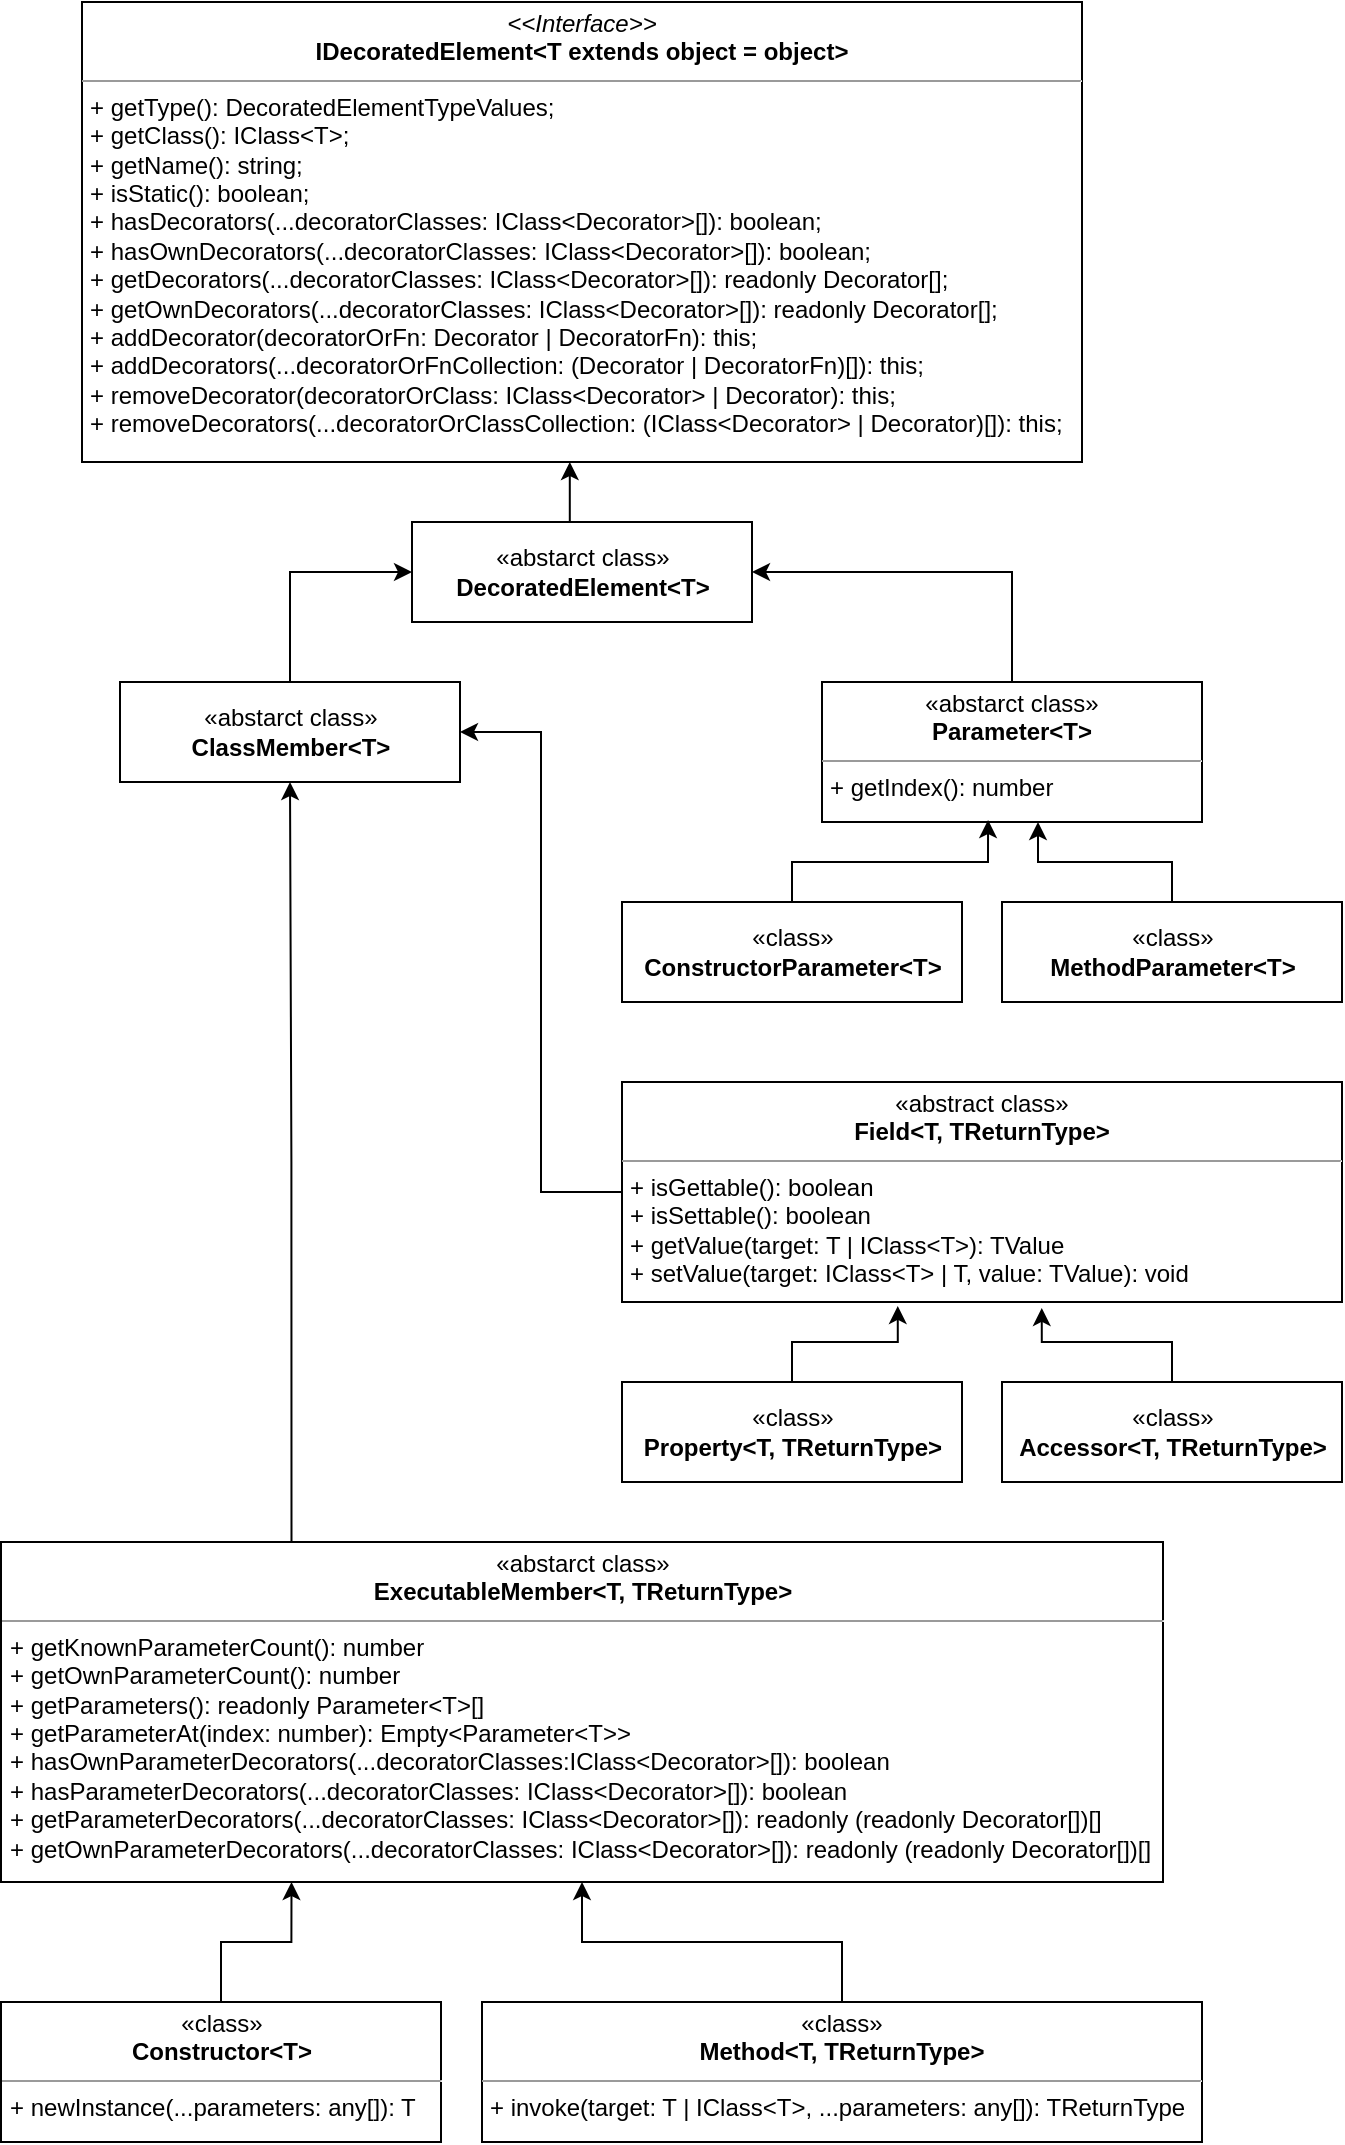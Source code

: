 <mxfile version="24.7.5">
  <diagram id="C5RBs43oDa-KdzZeNtuy" name="Page-1">
    <mxGraphModel dx="1242" dy="878" grid="1" gridSize="10" guides="1" tooltips="1" connect="1" arrows="1" fold="1" page="1" pageScale="1" pageWidth="827" pageHeight="1169" math="0" shadow="0">
      <root>
        <mxCell id="WIyWlLk6GJQsqaUBKTNV-0" />
        <mxCell id="WIyWlLk6GJQsqaUBKTNV-1" parent="WIyWlLk6GJQsqaUBKTNV-0" />
        <mxCell id="t--4MWU0QdBoSOx9DWKq-15" value="&lt;p style=&quot;margin: 0px ; margin-top: 4px ; text-align: center&quot;&gt;&lt;i&gt;&amp;lt;&amp;lt;Interface&amp;gt;&amp;gt;&lt;/i&gt;&lt;br&gt;&lt;b&gt;IDecoratedElement&amp;lt;T extends object = object&amp;gt;&lt;/b&gt;&lt;br&gt;&lt;/p&gt;&lt;hr size=&quot;1&quot;&gt;&lt;p style=&quot;margin: 0px ; margin-left: 4px&quot;&gt;+&amp;nbsp;getType(): DecoratedElementTypeValues;&lt;/p&gt;&lt;p style=&quot;margin: 0px ; margin-left: 4px&quot;&gt;+&amp;nbsp;getClass(): IClass&amp;lt;T&amp;gt;;&lt;/p&gt;&lt;p style=&quot;margin: 0px ; margin-left: 4px&quot;&gt;+ getName(): string;&lt;br&gt;&lt;/p&gt;&lt;p style=&quot;margin: 0px ; margin-left: 4px&quot;&gt;+ isStatic(): boolean;&lt;br&gt;&lt;/p&gt;&lt;p style=&quot;margin: 0px ; margin-left: 4px&quot;&gt;+ hasDecorators(...decoratorClasses: IClass&amp;lt;Decorator&amp;gt;[]): boolean;&lt;/p&gt;&lt;p style=&quot;margin: 0px ; margin-left: 4px&quot;&gt;+ hasOwnDecorators(...decoratorClasses: IClass&amp;lt;Decorator&amp;gt;[]): boolean;&lt;/p&gt;&lt;p style=&quot;margin: 0px ; margin-left: 4px&quot;&gt;+ getDecorators(...decoratorClasses: IClass&amp;lt;Decorator&amp;gt;[]): readonly Decorator[];&lt;/p&gt;&lt;p style=&quot;margin: 0px ; margin-left: 4px&quot;&gt;+ getOwnDecorators(...decoratorClasses: IClass&amp;lt;Decorator&amp;gt;[]): readonly Decorator[];&lt;/p&gt;&lt;p style=&quot;margin: 0px ; margin-left: 4px&quot;&gt;+ addDecorator(decoratorOrFn: Decorator | DecoratorFn): this;&lt;/p&gt;&lt;p style=&quot;margin: 0px ; margin-left: 4px&quot;&gt;+ addDecorators(...decoratorOrFnCollection: (Decorator | DecoratorFn)[]): this;&lt;br&gt;&lt;/p&gt;&lt;p style=&quot;margin: 0px ; margin-left: 4px&quot;&gt;+ removeDecorator(decoratorOrClass: IClass&amp;lt;Decorator&amp;gt; | Decorator): this;&lt;/p&gt;&lt;p style=&quot;margin: 0px ; margin-left: 4px&quot;&gt;+ removeDecorators(...decoratorOrClassCollection: (IClass&amp;lt;Decorator&amp;gt; | Decorator)[]): this;&lt;/p&gt;" style="verticalAlign=top;align=left;overflow=fill;fontSize=12;fontFamily=Helvetica;html=1;strokeColor=#000000;fillColor=#ffffff;" parent="WIyWlLk6GJQsqaUBKTNV-1" vertex="1">
          <mxGeometry x="170" y="20" width="500" height="230" as="geometry" />
        </mxCell>
        <mxCell id="t--4MWU0QdBoSOx9DWKq-52" style="edgeStyle=orthogonalEdgeStyle;rounded=0;orthogonalLoop=1;jettySize=auto;html=1;exitX=0.5;exitY=0;exitDx=0;exitDy=0;entryX=0.49;entryY=1;entryDx=0;entryDy=0;entryPerimeter=0;" parent="WIyWlLk6GJQsqaUBKTNV-1" source="t--4MWU0QdBoSOx9DWKq-20" edge="1">
          <mxGeometry relative="1" as="geometry">
            <mxPoint x="413.9" y="250" as="targetPoint" />
          </mxGeometry>
        </mxCell>
        <mxCell id="t--4MWU0QdBoSOx9DWKq-20" value="«abstarct class»&lt;br&gt;&lt;b&gt;DecoratedElement&amp;lt;T&amp;gt;&lt;/b&gt;" style="html=1;strokeColor=#000000;fillColor=#ffffff;align=center;" parent="WIyWlLk6GJQsqaUBKTNV-1" vertex="1">
          <mxGeometry x="335" y="280" width="170" height="50" as="geometry" />
        </mxCell>
        <mxCell id="t--4MWU0QdBoSOx9DWKq-51" style="edgeStyle=orthogonalEdgeStyle;rounded=0;orthogonalLoop=1;jettySize=auto;html=1;exitX=0.5;exitY=0;exitDx=0;exitDy=0;entryX=1;entryY=0.5;entryDx=0;entryDy=0;" parent="WIyWlLk6GJQsqaUBKTNV-1" source="t--4MWU0QdBoSOx9DWKq-29" target="t--4MWU0QdBoSOx9DWKq-20" edge="1">
          <mxGeometry relative="1" as="geometry" />
        </mxCell>
        <mxCell id="t--4MWU0QdBoSOx9DWKq-29" value="&lt;p style=&quot;margin: 4px 0px 0px&quot;&gt;&lt;/p&gt;&lt;div style=&quot;text-align: center&quot;&gt;&lt;span&gt;«abstarct class»&lt;/span&gt;&lt;br&gt;&lt;/div&gt;&lt;div style=&quot;text-align: center&quot;&gt;&lt;span&gt;&lt;b&gt;Parameter&lt;/b&gt;&lt;/span&gt;&lt;b&gt;&amp;lt;T&amp;gt;&lt;/b&gt;&lt;/div&gt;&lt;hr size=&quot;1&quot;&gt;&lt;p style=&quot;margin: 0px ; margin-left: 4px&quot;&gt;+ getIndex(): number&lt;br&gt;&lt;/p&gt;" style="verticalAlign=middle;align=left;overflow=fill;fontSize=12;fontFamily=Helvetica;html=1;strokeColor=#000000;fillColor=#ffffff;" parent="WIyWlLk6GJQsqaUBKTNV-1" vertex="1">
          <mxGeometry x="540" y="360" width="190" height="70" as="geometry" />
        </mxCell>
        <mxCell id="31SO9dtfXzlZJUOOvR30-22" style="edgeStyle=orthogonalEdgeStyle;rounded=0;orthogonalLoop=1;jettySize=auto;html=1;exitX=0.25;exitY=0;exitDx=0;exitDy=0;entryX=0.5;entryY=1;entryDx=0;entryDy=0;" edge="1" parent="WIyWlLk6GJQsqaUBKTNV-1" source="t--4MWU0QdBoSOx9DWKq-30" target="31SO9dtfXzlZJUOOvR30-18">
          <mxGeometry relative="1" as="geometry" />
        </mxCell>
        <mxCell id="t--4MWU0QdBoSOx9DWKq-30" value="&lt;p style=&quot;margin: 4px 0px 0px&quot;&gt;&lt;/p&gt;&lt;div style=&quot;text-align: center&quot;&gt;&lt;span&gt;«abstarct class»&lt;/span&gt;&lt;br&gt;&lt;/div&gt;&lt;div style=&quot;text-align: center&quot;&gt;&lt;span&gt;&lt;b&gt;ExecutableMember&amp;lt;T, TReturnType&amp;gt;&lt;/b&gt;&lt;/span&gt;&lt;/div&gt;&lt;hr size=&quot;1&quot;&gt;&lt;p style=&quot;margin: 0px ; margin-left: 4px&quot;&gt;+ getKnownParameterCount(): number&lt;/p&gt;&lt;p style=&quot;margin: 0px ; margin-left: 4px&quot;&gt;+ getOwnParameterCount(): number&lt;/p&gt;&lt;p style=&quot;margin: 0px ; margin-left: 4px&quot;&gt;+ getParameters(): readonly&amp;nbsp;&lt;span style=&quot;background-color: initial;&quot;&gt;Parameter&amp;lt;T&amp;gt;[]&lt;/span&gt;&lt;/p&gt;&lt;p style=&quot;margin: 0px ; margin-left: 4px&quot;&gt;+ getParameterAt(index: number): Empty&amp;lt;Parameter&amp;lt;T&amp;gt;&amp;gt;&lt;/p&gt;&lt;p style=&quot;margin: 0px ; margin-left: 4px&quot;&gt;+ hasOwnParameterDecorators(...decoratorClasses:IClass&amp;lt;Decorator&amp;gt;[]): boolean&lt;/p&gt;&lt;p style=&quot;margin: 0px ; margin-left: 4px&quot;&gt;+ hasParameterDecorators(...decoratorClasses: IClass&amp;lt;Decorator&amp;gt;[]): boolean&lt;/p&gt;&lt;p style=&quot;margin: 0px ; margin-left: 4px&quot;&gt;+ getParameterDecorators(...decoratorClasses: IClass&amp;lt;Decorator&amp;gt;[]): readonly (readonly Decorator[])[]&lt;/p&gt;&lt;p style=&quot;margin: 0px ; margin-left: 4px&quot;&gt;+ getOwnParameterDecorators(...decoratorClasses: IClass&amp;lt;Decorator&amp;gt;[]): readonly (readonly Decorator[])[]&lt;/p&gt;" style="verticalAlign=middle;align=left;overflow=fill;fontSize=12;fontFamily=Helvetica;html=1;strokeColor=#000000;fillColor=#ffffff;" parent="WIyWlLk6GJQsqaUBKTNV-1" vertex="1">
          <mxGeometry x="129.5" y="790" width="581" height="170" as="geometry" />
        </mxCell>
        <mxCell id="31SO9dtfXzlZJUOOvR30-23" style="edgeStyle=orthogonalEdgeStyle;rounded=0;orthogonalLoop=1;jettySize=auto;html=1;exitX=0.5;exitY=0;exitDx=0;exitDy=0;entryX=0.25;entryY=1;entryDx=0;entryDy=0;" edge="1" parent="WIyWlLk6GJQsqaUBKTNV-1" source="t--4MWU0QdBoSOx9DWKq-31" target="t--4MWU0QdBoSOx9DWKq-30">
          <mxGeometry relative="1" as="geometry" />
        </mxCell>
        <mxCell id="t--4MWU0QdBoSOx9DWKq-31" value="&lt;p style=&quot;margin: 4px 0px 0px&quot;&gt;&lt;/p&gt;&lt;div style=&quot;text-align: center&quot;&gt;&lt;span&gt;«class»&lt;/span&gt;&lt;br&gt;&lt;/div&gt;&lt;div style=&quot;text-align: center&quot;&gt;&lt;span&gt;&lt;b&gt;Constructor&lt;/b&gt;&lt;/span&gt;&lt;b&gt;&amp;lt;T&amp;gt;&lt;/b&gt;&lt;/div&gt;&lt;hr size=&quot;1&quot;&gt;&lt;p style=&quot;margin: 0px ; margin-left: 4px&quot;&gt;+&amp;nbsp;newInstance(...parameters: any[]): T&lt;/p&gt;" style="verticalAlign=middle;align=left;overflow=fill;fontSize=12;fontFamily=Helvetica;html=1;strokeColor=#000000;fillColor=#ffffff;" parent="WIyWlLk6GJQsqaUBKTNV-1" vertex="1">
          <mxGeometry x="129.5" y="1020" width="220" height="70" as="geometry" />
        </mxCell>
        <mxCell id="31SO9dtfXzlZJUOOvR30-24" value="" style="edgeStyle=orthogonalEdgeStyle;rounded=0;orthogonalLoop=1;jettySize=auto;html=1;" edge="1" parent="WIyWlLk6GJQsqaUBKTNV-1" source="t--4MWU0QdBoSOx9DWKq-32" target="t--4MWU0QdBoSOx9DWKq-30">
          <mxGeometry relative="1" as="geometry" />
        </mxCell>
        <mxCell id="t--4MWU0QdBoSOx9DWKq-32" value="&lt;p style=&quot;margin: 4px 0px 0px&quot;&gt;&lt;/p&gt;&lt;div style=&quot;text-align: center&quot;&gt;&lt;span&gt;«class»&lt;/span&gt;&lt;br&gt;&lt;/div&gt;&lt;div style=&quot;text-align: center&quot;&gt;&lt;b&gt;Method&amp;lt;T, TReturnType&amp;gt;&lt;/b&gt;&lt;br&gt;&lt;/div&gt;&lt;hr size=&quot;1&quot;&gt;&lt;p style=&quot;margin: 0px ; margin-left: 4px&quot;&gt;+ invoke(target: T | IClass&amp;lt;T&amp;gt;, ...parameters: any[]): TReturnType&lt;/p&gt;" style="verticalAlign=middle;align=left;overflow=fill;fontSize=12;fontFamily=Helvetica;html=1;strokeColor=#000000;fillColor=#ffffff;" parent="WIyWlLk6GJQsqaUBKTNV-1" vertex="1">
          <mxGeometry x="370" y="1020" width="360" height="70" as="geometry" />
        </mxCell>
        <mxCell id="t--4MWU0QdBoSOx9DWKq-53" style="edgeStyle=orthogonalEdgeStyle;rounded=0;orthogonalLoop=1;jettySize=auto;html=1;exitX=0;exitY=0.5;exitDx=0;exitDy=0;entryX=1;entryY=0.5;entryDx=0;entryDy=0;" parent="WIyWlLk6GJQsqaUBKTNV-1" source="t--4MWU0QdBoSOx9DWKq-33" target="31SO9dtfXzlZJUOOvR30-18" edge="1">
          <mxGeometry relative="1" as="geometry">
            <mxPoint x="280" y="435" as="targetPoint" />
          </mxGeometry>
        </mxCell>
        <mxCell id="t--4MWU0QdBoSOx9DWKq-33" value="&lt;p style=&quot;margin: 4px 0px 0px&quot;&gt;&lt;/p&gt;&lt;div style=&quot;text-align: center&quot;&gt;&lt;span&gt;«abstract class»&lt;/span&gt;&lt;br&gt;&lt;/div&gt;&lt;div style=&quot;text-align: center&quot;&gt;&lt;span&gt;&lt;b&gt;Field&lt;/b&gt;&lt;/span&gt;&lt;b&gt;&amp;lt;T, TReturnType&amp;gt;&lt;/b&gt;&lt;/div&gt;&lt;hr size=&quot;1&quot;&gt;&lt;p style=&quot;margin: 0px ; margin-left: 4px&quot;&gt;+ isGettable(): boolean&lt;/p&gt;&lt;p style=&quot;margin: 0px ; margin-left: 4px&quot;&gt;+ isSettable(): boolean&lt;/p&gt;&lt;p style=&quot;margin: 0px ; margin-left: 4px&quot;&gt;+ getValue(target: T | IClass&amp;lt;T&amp;gt;): TValue&lt;/p&gt;&lt;p style=&quot;margin: 0px ; margin-left: 4px&quot;&gt;+ setValue(target: IClass&amp;lt;T&amp;gt; | T, value: TValue): void&lt;/p&gt;" style="verticalAlign=middle;align=left;overflow=fill;fontSize=12;fontFamily=Helvetica;html=1;strokeColor=#000000;fillColor=#ffffff;" parent="WIyWlLk6GJQsqaUBKTNV-1" vertex="1">
          <mxGeometry x="440" y="560" width="360" height="110" as="geometry" />
        </mxCell>
        <mxCell id="t--4MWU0QdBoSOx9DWKq-49" style="edgeStyle=orthogonalEdgeStyle;rounded=0;orthogonalLoop=1;jettySize=auto;html=1;exitX=0.5;exitY=0;exitDx=0;exitDy=0;entryX=0.583;entryY=1.027;entryDx=0;entryDy=0;entryPerimeter=0;" parent="WIyWlLk6GJQsqaUBKTNV-1" source="t--4MWU0QdBoSOx9DWKq-34" target="t--4MWU0QdBoSOx9DWKq-33" edge="1">
          <mxGeometry relative="1" as="geometry" />
        </mxCell>
        <mxCell id="t--4MWU0QdBoSOx9DWKq-34" value="«class»&lt;br&gt;&lt;b&gt;Accessor&lt;/b&gt;&lt;b&gt;&amp;lt;T, TReturnType&amp;gt;&lt;/b&gt;" style="html=1;strokeColor=#000000;fillColor=#ffffff;align=center;" parent="WIyWlLk6GJQsqaUBKTNV-1" vertex="1">
          <mxGeometry x="630" y="710" width="170" height="50" as="geometry" />
        </mxCell>
        <mxCell id="t--4MWU0QdBoSOx9DWKq-48" style="edgeStyle=orthogonalEdgeStyle;rounded=0;orthogonalLoop=1;jettySize=auto;html=1;exitX=0.5;exitY=0;exitDx=0;exitDy=0;entryX=0.383;entryY=1.018;entryDx=0;entryDy=0;entryPerimeter=0;" parent="WIyWlLk6GJQsqaUBKTNV-1" source="t--4MWU0QdBoSOx9DWKq-35" target="t--4MWU0QdBoSOx9DWKq-33" edge="1">
          <mxGeometry relative="1" as="geometry" />
        </mxCell>
        <mxCell id="t--4MWU0QdBoSOx9DWKq-35" value="«class»&lt;br&gt;&lt;b&gt;Property&amp;lt;T, TReturnType&amp;gt;&lt;/b&gt;" style="html=1;strokeColor=#000000;fillColor=#ffffff;align=center;" parent="WIyWlLk6GJQsqaUBKTNV-1" vertex="1">
          <mxGeometry x="440" y="710" width="170" height="50" as="geometry" />
        </mxCell>
        <mxCell id="t--4MWU0QdBoSOx9DWKq-45" style="edgeStyle=orthogonalEdgeStyle;rounded=0;orthogonalLoop=1;jettySize=auto;html=1;exitX=0.5;exitY=0;exitDx=0;exitDy=0;entryX=0.437;entryY=0.986;entryDx=0;entryDy=0;entryPerimeter=0;" parent="WIyWlLk6GJQsqaUBKTNV-1" source="t--4MWU0QdBoSOx9DWKq-36" target="t--4MWU0QdBoSOx9DWKq-29" edge="1">
          <mxGeometry relative="1" as="geometry" />
        </mxCell>
        <mxCell id="t--4MWU0QdBoSOx9DWKq-36" value="«class»&lt;br&gt;&lt;b&gt;ConstructorParameter&amp;lt;T&amp;gt;&lt;/b&gt;" style="html=1;strokeColor=#000000;fillColor=#ffffff;align=center;" parent="WIyWlLk6GJQsqaUBKTNV-1" vertex="1">
          <mxGeometry x="440" y="470" width="170" height="50" as="geometry" />
        </mxCell>
        <mxCell id="t--4MWU0QdBoSOx9DWKq-47" style="edgeStyle=orthogonalEdgeStyle;rounded=0;orthogonalLoop=1;jettySize=auto;html=1;exitX=0.5;exitY=0;exitDx=0;exitDy=0;" parent="WIyWlLk6GJQsqaUBKTNV-1" source="t--4MWU0QdBoSOx9DWKq-37" target="t--4MWU0QdBoSOx9DWKq-29" edge="1">
          <mxGeometry relative="1" as="geometry">
            <Array as="points">
              <mxPoint x="715" y="450" />
              <mxPoint x="648" y="450" />
            </Array>
          </mxGeometry>
        </mxCell>
        <mxCell id="t--4MWU0QdBoSOx9DWKq-37" value="«class»&lt;br&gt;&lt;b&gt;MethodParameter&amp;lt;T&amp;gt;&lt;/b&gt;" style="html=1;strokeColor=#000000;fillColor=#ffffff;align=center;" parent="WIyWlLk6GJQsqaUBKTNV-1" vertex="1">
          <mxGeometry x="630" y="470" width="170" height="50" as="geometry" />
        </mxCell>
        <mxCell id="31SO9dtfXzlZJUOOvR30-19" style="edgeStyle=orthogonalEdgeStyle;rounded=0;orthogonalLoop=1;jettySize=auto;html=1;exitX=0.5;exitY=0;exitDx=0;exitDy=0;entryX=0;entryY=0.5;entryDx=0;entryDy=0;" edge="1" parent="WIyWlLk6GJQsqaUBKTNV-1" source="31SO9dtfXzlZJUOOvR30-18" target="t--4MWU0QdBoSOx9DWKq-20">
          <mxGeometry relative="1" as="geometry" />
        </mxCell>
        <mxCell id="31SO9dtfXzlZJUOOvR30-18" value="&lt;div&gt;«abstarct class»&lt;br&gt;&lt;/div&gt;&lt;div&gt;&lt;b&gt;ClassMember&lt;/b&gt;&lt;b&gt;&amp;lt;T&amp;gt;&lt;/b&gt;&lt;/div&gt;" style="html=1;strokeColor=#000000;fillColor=#ffffff;align=center;" vertex="1" parent="WIyWlLk6GJQsqaUBKTNV-1">
          <mxGeometry x="189" y="360" width="170" height="50" as="geometry" />
        </mxCell>
      </root>
    </mxGraphModel>
  </diagram>
</mxfile>
